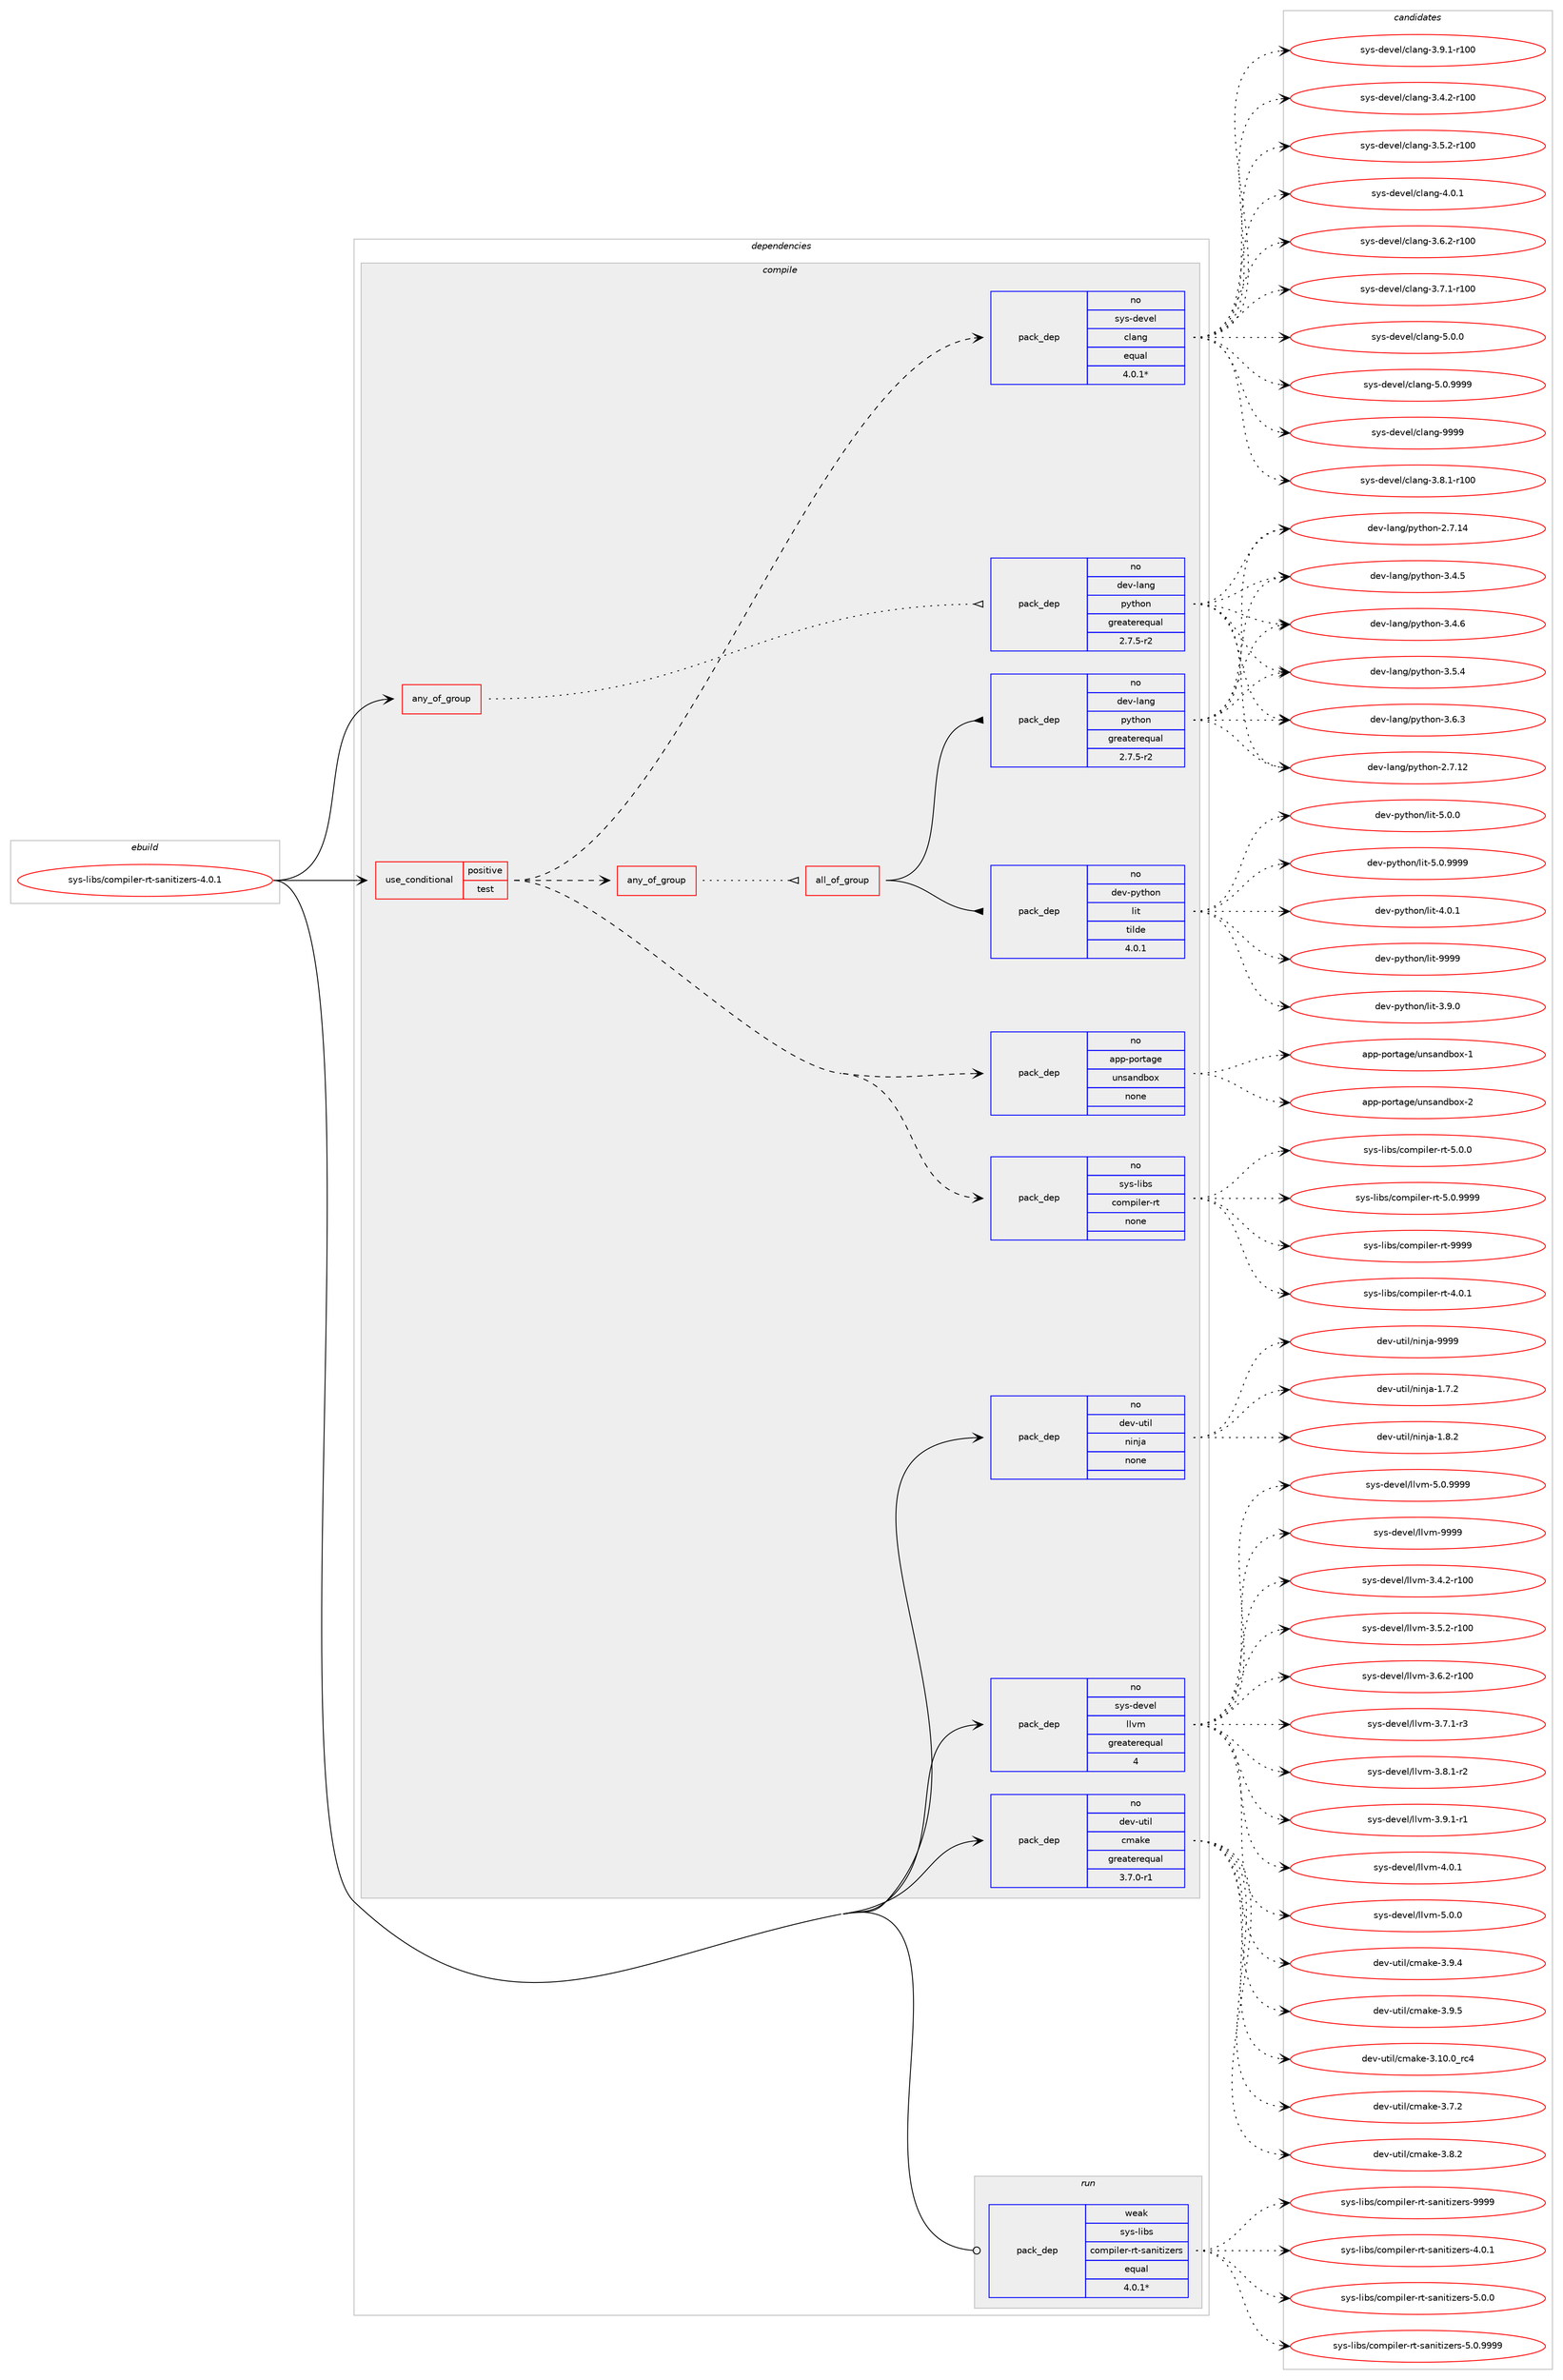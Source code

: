 digraph prolog {

# *************
# Graph options
# *************

newrank=true;
concentrate=true;
compound=true;
graph [rankdir=LR,fontname=Helvetica,fontsize=10,ranksep=1.5];#, ranksep=2.5, nodesep=0.2];
edge  [arrowhead=vee];
node  [fontname=Helvetica,fontsize=10];

# **********
# The ebuild
# **********

subgraph cluster_leftcol {
color=gray;
rank=same;
label=<<i>ebuild</i>>;
id [label="sys-libs/compiler-rt-sanitizers-4.0.1", color=red, width=4, href="../sys-libs/compiler-rt-sanitizers-4.0.1.svg"];
}

# ****************
# The dependencies
# ****************

subgraph cluster_midcol {
color=gray;
label=<<i>dependencies</i>>;
subgraph cluster_compile {
fillcolor="#eeeeee";
style=filled;
label=<<i>compile</i>>;
subgraph any8380 {
dependency493523 [label=<<TABLE BORDER="0" CELLBORDER="1" CELLSPACING="0" CELLPADDING="4"><TR><TD CELLPADDING="10">any_of_group</TD></TR></TABLE>>, shape=none, color=red];subgraph pack366872 {
dependency493524 [label=<<TABLE BORDER="0" CELLBORDER="1" CELLSPACING="0" CELLPADDING="4" WIDTH="220"><TR><TD ROWSPAN="6" CELLPADDING="30">pack_dep</TD></TR><TR><TD WIDTH="110">no</TD></TR><TR><TD>dev-lang</TD></TR><TR><TD>python</TD></TR><TR><TD>greaterequal</TD></TR><TR><TD>2.7.5-r2</TD></TR></TABLE>>, shape=none, color=blue];
}
dependency493523:e -> dependency493524:w [weight=20,style="dotted",arrowhead="oinv"];
}
id:e -> dependency493523:w [weight=20,style="solid",arrowhead="vee"];
subgraph cond117966 {
dependency493525 [label=<<TABLE BORDER="0" CELLBORDER="1" CELLSPACING="0" CELLPADDING="4"><TR><TD ROWSPAN="3" CELLPADDING="10">use_conditional</TD></TR><TR><TD>positive</TD></TR><TR><TD>test</TD></TR></TABLE>>, shape=none, color=red];
subgraph pack366873 {
dependency493526 [label=<<TABLE BORDER="0" CELLBORDER="1" CELLSPACING="0" CELLPADDING="4" WIDTH="220"><TR><TD ROWSPAN="6" CELLPADDING="30">pack_dep</TD></TR><TR><TD WIDTH="110">no</TD></TR><TR><TD>app-portage</TD></TR><TR><TD>unsandbox</TD></TR><TR><TD>none</TD></TR><TR><TD></TD></TR></TABLE>>, shape=none, color=blue];
}
dependency493525:e -> dependency493526:w [weight=20,style="dashed",arrowhead="vee"];
subgraph any8381 {
dependency493527 [label=<<TABLE BORDER="0" CELLBORDER="1" CELLSPACING="0" CELLPADDING="4"><TR><TD CELLPADDING="10">any_of_group</TD></TR></TABLE>>, shape=none, color=red];subgraph all308 {
dependency493528 [label=<<TABLE BORDER="0" CELLBORDER="1" CELLSPACING="0" CELLPADDING="4"><TR><TD CELLPADDING="10">all_of_group</TD></TR></TABLE>>, shape=none, color=red];subgraph pack366874 {
dependency493529 [label=<<TABLE BORDER="0" CELLBORDER="1" CELLSPACING="0" CELLPADDING="4" WIDTH="220"><TR><TD ROWSPAN="6" CELLPADDING="30">pack_dep</TD></TR><TR><TD WIDTH="110">no</TD></TR><TR><TD>dev-lang</TD></TR><TR><TD>python</TD></TR><TR><TD>greaterequal</TD></TR><TR><TD>2.7.5-r2</TD></TR></TABLE>>, shape=none, color=blue];
}
dependency493528:e -> dependency493529:w [weight=20,style="solid",arrowhead="inv"];
subgraph pack366875 {
dependency493530 [label=<<TABLE BORDER="0" CELLBORDER="1" CELLSPACING="0" CELLPADDING="4" WIDTH="220"><TR><TD ROWSPAN="6" CELLPADDING="30">pack_dep</TD></TR><TR><TD WIDTH="110">no</TD></TR><TR><TD>dev-python</TD></TR><TR><TD>lit</TD></TR><TR><TD>tilde</TD></TR><TR><TD>4.0.1</TD></TR></TABLE>>, shape=none, color=blue];
}
dependency493528:e -> dependency493530:w [weight=20,style="solid",arrowhead="inv"];
}
dependency493527:e -> dependency493528:w [weight=20,style="dotted",arrowhead="oinv"];
}
dependency493525:e -> dependency493527:w [weight=20,style="dashed",arrowhead="vee"];
subgraph pack366876 {
dependency493531 [label=<<TABLE BORDER="0" CELLBORDER="1" CELLSPACING="0" CELLPADDING="4" WIDTH="220"><TR><TD ROWSPAN="6" CELLPADDING="30">pack_dep</TD></TR><TR><TD WIDTH="110">no</TD></TR><TR><TD>sys-devel</TD></TR><TR><TD>clang</TD></TR><TR><TD>equal</TD></TR><TR><TD>4.0.1*</TD></TR></TABLE>>, shape=none, color=blue];
}
dependency493525:e -> dependency493531:w [weight=20,style="dashed",arrowhead="vee"];
subgraph pack366877 {
dependency493532 [label=<<TABLE BORDER="0" CELLBORDER="1" CELLSPACING="0" CELLPADDING="4" WIDTH="220"><TR><TD ROWSPAN="6" CELLPADDING="30">pack_dep</TD></TR><TR><TD WIDTH="110">no</TD></TR><TR><TD>sys-libs</TD></TR><TR><TD>compiler-rt</TD></TR><TR><TD>none</TD></TR><TR><TD></TD></TR></TABLE>>, shape=none, color=blue];
}
dependency493525:e -> dependency493532:w [weight=20,style="dashed",arrowhead="vee"];
}
id:e -> dependency493525:w [weight=20,style="solid",arrowhead="vee"];
subgraph pack366878 {
dependency493533 [label=<<TABLE BORDER="0" CELLBORDER="1" CELLSPACING="0" CELLPADDING="4" WIDTH="220"><TR><TD ROWSPAN="6" CELLPADDING="30">pack_dep</TD></TR><TR><TD WIDTH="110">no</TD></TR><TR><TD>dev-util</TD></TR><TR><TD>cmake</TD></TR><TR><TD>greaterequal</TD></TR><TR><TD>3.7.0-r1</TD></TR></TABLE>>, shape=none, color=blue];
}
id:e -> dependency493533:w [weight=20,style="solid",arrowhead="vee"];
subgraph pack366879 {
dependency493534 [label=<<TABLE BORDER="0" CELLBORDER="1" CELLSPACING="0" CELLPADDING="4" WIDTH="220"><TR><TD ROWSPAN="6" CELLPADDING="30">pack_dep</TD></TR><TR><TD WIDTH="110">no</TD></TR><TR><TD>dev-util</TD></TR><TR><TD>ninja</TD></TR><TR><TD>none</TD></TR><TR><TD></TD></TR></TABLE>>, shape=none, color=blue];
}
id:e -> dependency493534:w [weight=20,style="solid",arrowhead="vee"];
subgraph pack366880 {
dependency493535 [label=<<TABLE BORDER="0" CELLBORDER="1" CELLSPACING="0" CELLPADDING="4" WIDTH="220"><TR><TD ROWSPAN="6" CELLPADDING="30">pack_dep</TD></TR><TR><TD WIDTH="110">no</TD></TR><TR><TD>sys-devel</TD></TR><TR><TD>llvm</TD></TR><TR><TD>greaterequal</TD></TR><TR><TD>4</TD></TR></TABLE>>, shape=none, color=blue];
}
id:e -> dependency493535:w [weight=20,style="solid",arrowhead="vee"];
}
subgraph cluster_compileandrun {
fillcolor="#eeeeee";
style=filled;
label=<<i>compile and run</i>>;
}
subgraph cluster_run {
fillcolor="#eeeeee";
style=filled;
label=<<i>run</i>>;
subgraph pack366881 {
dependency493536 [label=<<TABLE BORDER="0" CELLBORDER="1" CELLSPACING="0" CELLPADDING="4" WIDTH="220"><TR><TD ROWSPAN="6" CELLPADDING="30">pack_dep</TD></TR><TR><TD WIDTH="110">weak</TD></TR><TR><TD>sys-libs</TD></TR><TR><TD>compiler-rt-sanitizers</TD></TR><TR><TD>equal</TD></TR><TR><TD>4.0.1*</TD></TR></TABLE>>, shape=none, color=blue];
}
id:e -> dependency493536:w [weight=20,style="solid",arrowhead="odot"];
}
}

# **************
# The candidates
# **************

subgraph cluster_choices {
rank=same;
color=gray;
label=<<i>candidates</i>>;

subgraph choice366872 {
color=black;
nodesep=1;
choice10010111845108971101034711212111610411111045504655464950 [label="dev-lang/python-2.7.12", color=red, width=4,href="../dev-lang/python-2.7.12.svg"];
choice10010111845108971101034711212111610411111045504655464952 [label="dev-lang/python-2.7.14", color=red, width=4,href="../dev-lang/python-2.7.14.svg"];
choice100101118451089711010347112121116104111110455146524653 [label="dev-lang/python-3.4.5", color=red, width=4,href="../dev-lang/python-3.4.5.svg"];
choice100101118451089711010347112121116104111110455146524654 [label="dev-lang/python-3.4.6", color=red, width=4,href="../dev-lang/python-3.4.6.svg"];
choice100101118451089711010347112121116104111110455146534652 [label="dev-lang/python-3.5.4", color=red, width=4,href="../dev-lang/python-3.5.4.svg"];
choice100101118451089711010347112121116104111110455146544651 [label="dev-lang/python-3.6.3", color=red, width=4,href="../dev-lang/python-3.6.3.svg"];
dependency493524:e -> choice10010111845108971101034711212111610411111045504655464950:w [style=dotted,weight="100"];
dependency493524:e -> choice10010111845108971101034711212111610411111045504655464952:w [style=dotted,weight="100"];
dependency493524:e -> choice100101118451089711010347112121116104111110455146524653:w [style=dotted,weight="100"];
dependency493524:e -> choice100101118451089711010347112121116104111110455146524654:w [style=dotted,weight="100"];
dependency493524:e -> choice100101118451089711010347112121116104111110455146534652:w [style=dotted,weight="100"];
dependency493524:e -> choice100101118451089711010347112121116104111110455146544651:w [style=dotted,weight="100"];
}
subgraph choice366873 {
color=black;
nodesep=1;
choice9711211245112111114116971031014711711011597110100981111204549 [label="app-portage/unsandbox-1", color=red, width=4,href="../app-portage/unsandbox-1.svg"];
choice9711211245112111114116971031014711711011597110100981111204550 [label="app-portage/unsandbox-2", color=red, width=4,href="../app-portage/unsandbox-2.svg"];
dependency493526:e -> choice9711211245112111114116971031014711711011597110100981111204549:w [style=dotted,weight="100"];
dependency493526:e -> choice9711211245112111114116971031014711711011597110100981111204550:w [style=dotted,weight="100"];
}
subgraph choice366874 {
color=black;
nodesep=1;
choice10010111845108971101034711212111610411111045504655464950 [label="dev-lang/python-2.7.12", color=red, width=4,href="../dev-lang/python-2.7.12.svg"];
choice10010111845108971101034711212111610411111045504655464952 [label="dev-lang/python-2.7.14", color=red, width=4,href="../dev-lang/python-2.7.14.svg"];
choice100101118451089711010347112121116104111110455146524653 [label="dev-lang/python-3.4.5", color=red, width=4,href="../dev-lang/python-3.4.5.svg"];
choice100101118451089711010347112121116104111110455146524654 [label="dev-lang/python-3.4.6", color=red, width=4,href="../dev-lang/python-3.4.6.svg"];
choice100101118451089711010347112121116104111110455146534652 [label="dev-lang/python-3.5.4", color=red, width=4,href="../dev-lang/python-3.5.4.svg"];
choice100101118451089711010347112121116104111110455146544651 [label="dev-lang/python-3.6.3", color=red, width=4,href="../dev-lang/python-3.6.3.svg"];
dependency493529:e -> choice10010111845108971101034711212111610411111045504655464950:w [style=dotted,weight="100"];
dependency493529:e -> choice10010111845108971101034711212111610411111045504655464952:w [style=dotted,weight="100"];
dependency493529:e -> choice100101118451089711010347112121116104111110455146524653:w [style=dotted,weight="100"];
dependency493529:e -> choice100101118451089711010347112121116104111110455146524654:w [style=dotted,weight="100"];
dependency493529:e -> choice100101118451089711010347112121116104111110455146534652:w [style=dotted,weight="100"];
dependency493529:e -> choice100101118451089711010347112121116104111110455146544651:w [style=dotted,weight="100"];
}
subgraph choice366875 {
color=black;
nodesep=1;
choice1001011184511212111610411111047108105116455146574648 [label="dev-python/lit-3.9.0", color=red, width=4,href="../dev-python/lit-3.9.0.svg"];
choice1001011184511212111610411111047108105116455246484649 [label="dev-python/lit-4.0.1", color=red, width=4,href="../dev-python/lit-4.0.1.svg"];
choice1001011184511212111610411111047108105116455346484648 [label="dev-python/lit-5.0.0", color=red, width=4,href="../dev-python/lit-5.0.0.svg"];
choice1001011184511212111610411111047108105116455346484657575757 [label="dev-python/lit-5.0.9999", color=red, width=4,href="../dev-python/lit-5.0.9999.svg"];
choice10010111845112121116104111110471081051164557575757 [label="dev-python/lit-9999", color=red, width=4,href="../dev-python/lit-9999.svg"];
dependency493530:e -> choice1001011184511212111610411111047108105116455146574648:w [style=dotted,weight="100"];
dependency493530:e -> choice1001011184511212111610411111047108105116455246484649:w [style=dotted,weight="100"];
dependency493530:e -> choice1001011184511212111610411111047108105116455346484648:w [style=dotted,weight="100"];
dependency493530:e -> choice1001011184511212111610411111047108105116455346484657575757:w [style=dotted,weight="100"];
dependency493530:e -> choice10010111845112121116104111110471081051164557575757:w [style=dotted,weight="100"];
}
subgraph choice366876 {
color=black;
nodesep=1;
choice1151211154510010111810110847991089711010345514652465045114494848 [label="sys-devel/clang-3.4.2-r100", color=red, width=4,href="../sys-devel/clang-3.4.2-r100.svg"];
choice1151211154510010111810110847991089711010345514653465045114494848 [label="sys-devel/clang-3.5.2-r100", color=red, width=4,href="../sys-devel/clang-3.5.2-r100.svg"];
choice1151211154510010111810110847991089711010345514654465045114494848 [label="sys-devel/clang-3.6.2-r100", color=red, width=4,href="../sys-devel/clang-3.6.2-r100.svg"];
choice1151211154510010111810110847991089711010345514655464945114494848 [label="sys-devel/clang-3.7.1-r100", color=red, width=4,href="../sys-devel/clang-3.7.1-r100.svg"];
choice1151211154510010111810110847991089711010345514656464945114494848 [label="sys-devel/clang-3.8.1-r100", color=red, width=4,href="../sys-devel/clang-3.8.1-r100.svg"];
choice1151211154510010111810110847991089711010345514657464945114494848 [label="sys-devel/clang-3.9.1-r100", color=red, width=4,href="../sys-devel/clang-3.9.1-r100.svg"];
choice11512111545100101118101108479910897110103455246484649 [label="sys-devel/clang-4.0.1", color=red, width=4,href="../sys-devel/clang-4.0.1.svg"];
choice11512111545100101118101108479910897110103455346484648 [label="sys-devel/clang-5.0.0", color=red, width=4,href="../sys-devel/clang-5.0.0.svg"];
choice11512111545100101118101108479910897110103455346484657575757 [label="sys-devel/clang-5.0.9999", color=red, width=4,href="../sys-devel/clang-5.0.9999.svg"];
choice115121115451001011181011084799108971101034557575757 [label="sys-devel/clang-9999", color=red, width=4,href="../sys-devel/clang-9999.svg"];
dependency493531:e -> choice1151211154510010111810110847991089711010345514652465045114494848:w [style=dotted,weight="100"];
dependency493531:e -> choice1151211154510010111810110847991089711010345514653465045114494848:w [style=dotted,weight="100"];
dependency493531:e -> choice1151211154510010111810110847991089711010345514654465045114494848:w [style=dotted,weight="100"];
dependency493531:e -> choice1151211154510010111810110847991089711010345514655464945114494848:w [style=dotted,weight="100"];
dependency493531:e -> choice1151211154510010111810110847991089711010345514656464945114494848:w [style=dotted,weight="100"];
dependency493531:e -> choice1151211154510010111810110847991089711010345514657464945114494848:w [style=dotted,weight="100"];
dependency493531:e -> choice11512111545100101118101108479910897110103455246484649:w [style=dotted,weight="100"];
dependency493531:e -> choice11512111545100101118101108479910897110103455346484648:w [style=dotted,weight="100"];
dependency493531:e -> choice11512111545100101118101108479910897110103455346484657575757:w [style=dotted,weight="100"];
dependency493531:e -> choice115121115451001011181011084799108971101034557575757:w [style=dotted,weight="100"];
}
subgraph choice366877 {
color=black;
nodesep=1;
choice1151211154510810598115479911110911210510810111445114116455246484649 [label="sys-libs/compiler-rt-4.0.1", color=red, width=4,href="../sys-libs/compiler-rt-4.0.1.svg"];
choice1151211154510810598115479911110911210510810111445114116455346484648 [label="sys-libs/compiler-rt-5.0.0", color=red, width=4,href="../sys-libs/compiler-rt-5.0.0.svg"];
choice1151211154510810598115479911110911210510810111445114116455346484657575757 [label="sys-libs/compiler-rt-5.0.9999", color=red, width=4,href="../sys-libs/compiler-rt-5.0.9999.svg"];
choice11512111545108105981154799111109112105108101114451141164557575757 [label="sys-libs/compiler-rt-9999", color=red, width=4,href="../sys-libs/compiler-rt-9999.svg"];
dependency493532:e -> choice1151211154510810598115479911110911210510810111445114116455246484649:w [style=dotted,weight="100"];
dependency493532:e -> choice1151211154510810598115479911110911210510810111445114116455346484648:w [style=dotted,weight="100"];
dependency493532:e -> choice1151211154510810598115479911110911210510810111445114116455346484657575757:w [style=dotted,weight="100"];
dependency493532:e -> choice11512111545108105981154799111109112105108101114451141164557575757:w [style=dotted,weight="100"];
}
subgraph choice366878 {
color=black;
nodesep=1;
choice1001011184511711610510847991099710710145514649484648951149952 [label="dev-util/cmake-3.10.0_rc4", color=red, width=4,href="../dev-util/cmake-3.10.0_rc4.svg"];
choice10010111845117116105108479910997107101455146554650 [label="dev-util/cmake-3.7.2", color=red, width=4,href="../dev-util/cmake-3.7.2.svg"];
choice10010111845117116105108479910997107101455146564650 [label="dev-util/cmake-3.8.2", color=red, width=4,href="../dev-util/cmake-3.8.2.svg"];
choice10010111845117116105108479910997107101455146574652 [label="dev-util/cmake-3.9.4", color=red, width=4,href="../dev-util/cmake-3.9.4.svg"];
choice10010111845117116105108479910997107101455146574653 [label="dev-util/cmake-3.9.5", color=red, width=4,href="../dev-util/cmake-3.9.5.svg"];
dependency493533:e -> choice1001011184511711610510847991099710710145514649484648951149952:w [style=dotted,weight="100"];
dependency493533:e -> choice10010111845117116105108479910997107101455146554650:w [style=dotted,weight="100"];
dependency493533:e -> choice10010111845117116105108479910997107101455146564650:w [style=dotted,weight="100"];
dependency493533:e -> choice10010111845117116105108479910997107101455146574652:w [style=dotted,weight="100"];
dependency493533:e -> choice10010111845117116105108479910997107101455146574653:w [style=dotted,weight="100"];
}
subgraph choice366879 {
color=black;
nodesep=1;
choice100101118451171161051084711010511010697454946554650 [label="dev-util/ninja-1.7.2", color=red, width=4,href="../dev-util/ninja-1.7.2.svg"];
choice100101118451171161051084711010511010697454946564650 [label="dev-util/ninja-1.8.2", color=red, width=4,href="../dev-util/ninja-1.8.2.svg"];
choice1001011184511711610510847110105110106974557575757 [label="dev-util/ninja-9999", color=red, width=4,href="../dev-util/ninja-9999.svg"];
dependency493534:e -> choice100101118451171161051084711010511010697454946554650:w [style=dotted,weight="100"];
dependency493534:e -> choice100101118451171161051084711010511010697454946564650:w [style=dotted,weight="100"];
dependency493534:e -> choice1001011184511711610510847110105110106974557575757:w [style=dotted,weight="100"];
}
subgraph choice366880 {
color=black;
nodesep=1;
choice115121115451001011181011084710810811810945514652465045114494848 [label="sys-devel/llvm-3.4.2-r100", color=red, width=4,href="../sys-devel/llvm-3.4.2-r100.svg"];
choice115121115451001011181011084710810811810945514653465045114494848 [label="sys-devel/llvm-3.5.2-r100", color=red, width=4,href="../sys-devel/llvm-3.5.2-r100.svg"];
choice115121115451001011181011084710810811810945514654465045114494848 [label="sys-devel/llvm-3.6.2-r100", color=red, width=4,href="../sys-devel/llvm-3.6.2-r100.svg"];
choice11512111545100101118101108471081081181094551465546494511451 [label="sys-devel/llvm-3.7.1-r3", color=red, width=4,href="../sys-devel/llvm-3.7.1-r3.svg"];
choice11512111545100101118101108471081081181094551465646494511450 [label="sys-devel/llvm-3.8.1-r2", color=red, width=4,href="../sys-devel/llvm-3.8.1-r2.svg"];
choice11512111545100101118101108471081081181094551465746494511449 [label="sys-devel/llvm-3.9.1-r1", color=red, width=4,href="../sys-devel/llvm-3.9.1-r1.svg"];
choice1151211154510010111810110847108108118109455246484649 [label="sys-devel/llvm-4.0.1", color=red, width=4,href="../sys-devel/llvm-4.0.1.svg"];
choice1151211154510010111810110847108108118109455346484648 [label="sys-devel/llvm-5.0.0", color=red, width=4,href="../sys-devel/llvm-5.0.0.svg"];
choice1151211154510010111810110847108108118109455346484657575757 [label="sys-devel/llvm-5.0.9999", color=red, width=4,href="../sys-devel/llvm-5.0.9999.svg"];
choice11512111545100101118101108471081081181094557575757 [label="sys-devel/llvm-9999", color=red, width=4,href="../sys-devel/llvm-9999.svg"];
dependency493535:e -> choice115121115451001011181011084710810811810945514652465045114494848:w [style=dotted,weight="100"];
dependency493535:e -> choice115121115451001011181011084710810811810945514653465045114494848:w [style=dotted,weight="100"];
dependency493535:e -> choice115121115451001011181011084710810811810945514654465045114494848:w [style=dotted,weight="100"];
dependency493535:e -> choice11512111545100101118101108471081081181094551465546494511451:w [style=dotted,weight="100"];
dependency493535:e -> choice11512111545100101118101108471081081181094551465646494511450:w [style=dotted,weight="100"];
dependency493535:e -> choice11512111545100101118101108471081081181094551465746494511449:w [style=dotted,weight="100"];
dependency493535:e -> choice1151211154510010111810110847108108118109455246484649:w [style=dotted,weight="100"];
dependency493535:e -> choice1151211154510010111810110847108108118109455346484648:w [style=dotted,weight="100"];
dependency493535:e -> choice1151211154510010111810110847108108118109455346484657575757:w [style=dotted,weight="100"];
dependency493535:e -> choice11512111545100101118101108471081081181094557575757:w [style=dotted,weight="100"];
}
subgraph choice366881 {
color=black;
nodesep=1;
choice11512111545108105981154799111109112105108101114451141164511597110105116105122101114115455246484649 [label="sys-libs/compiler-rt-sanitizers-4.0.1", color=red, width=4,href="../sys-libs/compiler-rt-sanitizers-4.0.1.svg"];
choice11512111545108105981154799111109112105108101114451141164511597110105116105122101114115455346484648 [label="sys-libs/compiler-rt-sanitizers-5.0.0", color=red, width=4,href="../sys-libs/compiler-rt-sanitizers-5.0.0.svg"];
choice11512111545108105981154799111109112105108101114451141164511597110105116105122101114115455346484657575757 [label="sys-libs/compiler-rt-sanitizers-5.0.9999", color=red, width=4,href="../sys-libs/compiler-rt-sanitizers-5.0.9999.svg"];
choice115121115451081059811547991111091121051081011144511411645115971101051161051221011141154557575757 [label="sys-libs/compiler-rt-sanitizers-9999", color=red, width=4,href="../sys-libs/compiler-rt-sanitizers-9999.svg"];
dependency493536:e -> choice11512111545108105981154799111109112105108101114451141164511597110105116105122101114115455246484649:w [style=dotted,weight="100"];
dependency493536:e -> choice11512111545108105981154799111109112105108101114451141164511597110105116105122101114115455346484648:w [style=dotted,weight="100"];
dependency493536:e -> choice11512111545108105981154799111109112105108101114451141164511597110105116105122101114115455346484657575757:w [style=dotted,weight="100"];
dependency493536:e -> choice115121115451081059811547991111091121051081011144511411645115971101051161051221011141154557575757:w [style=dotted,weight="100"];
}
}

}
